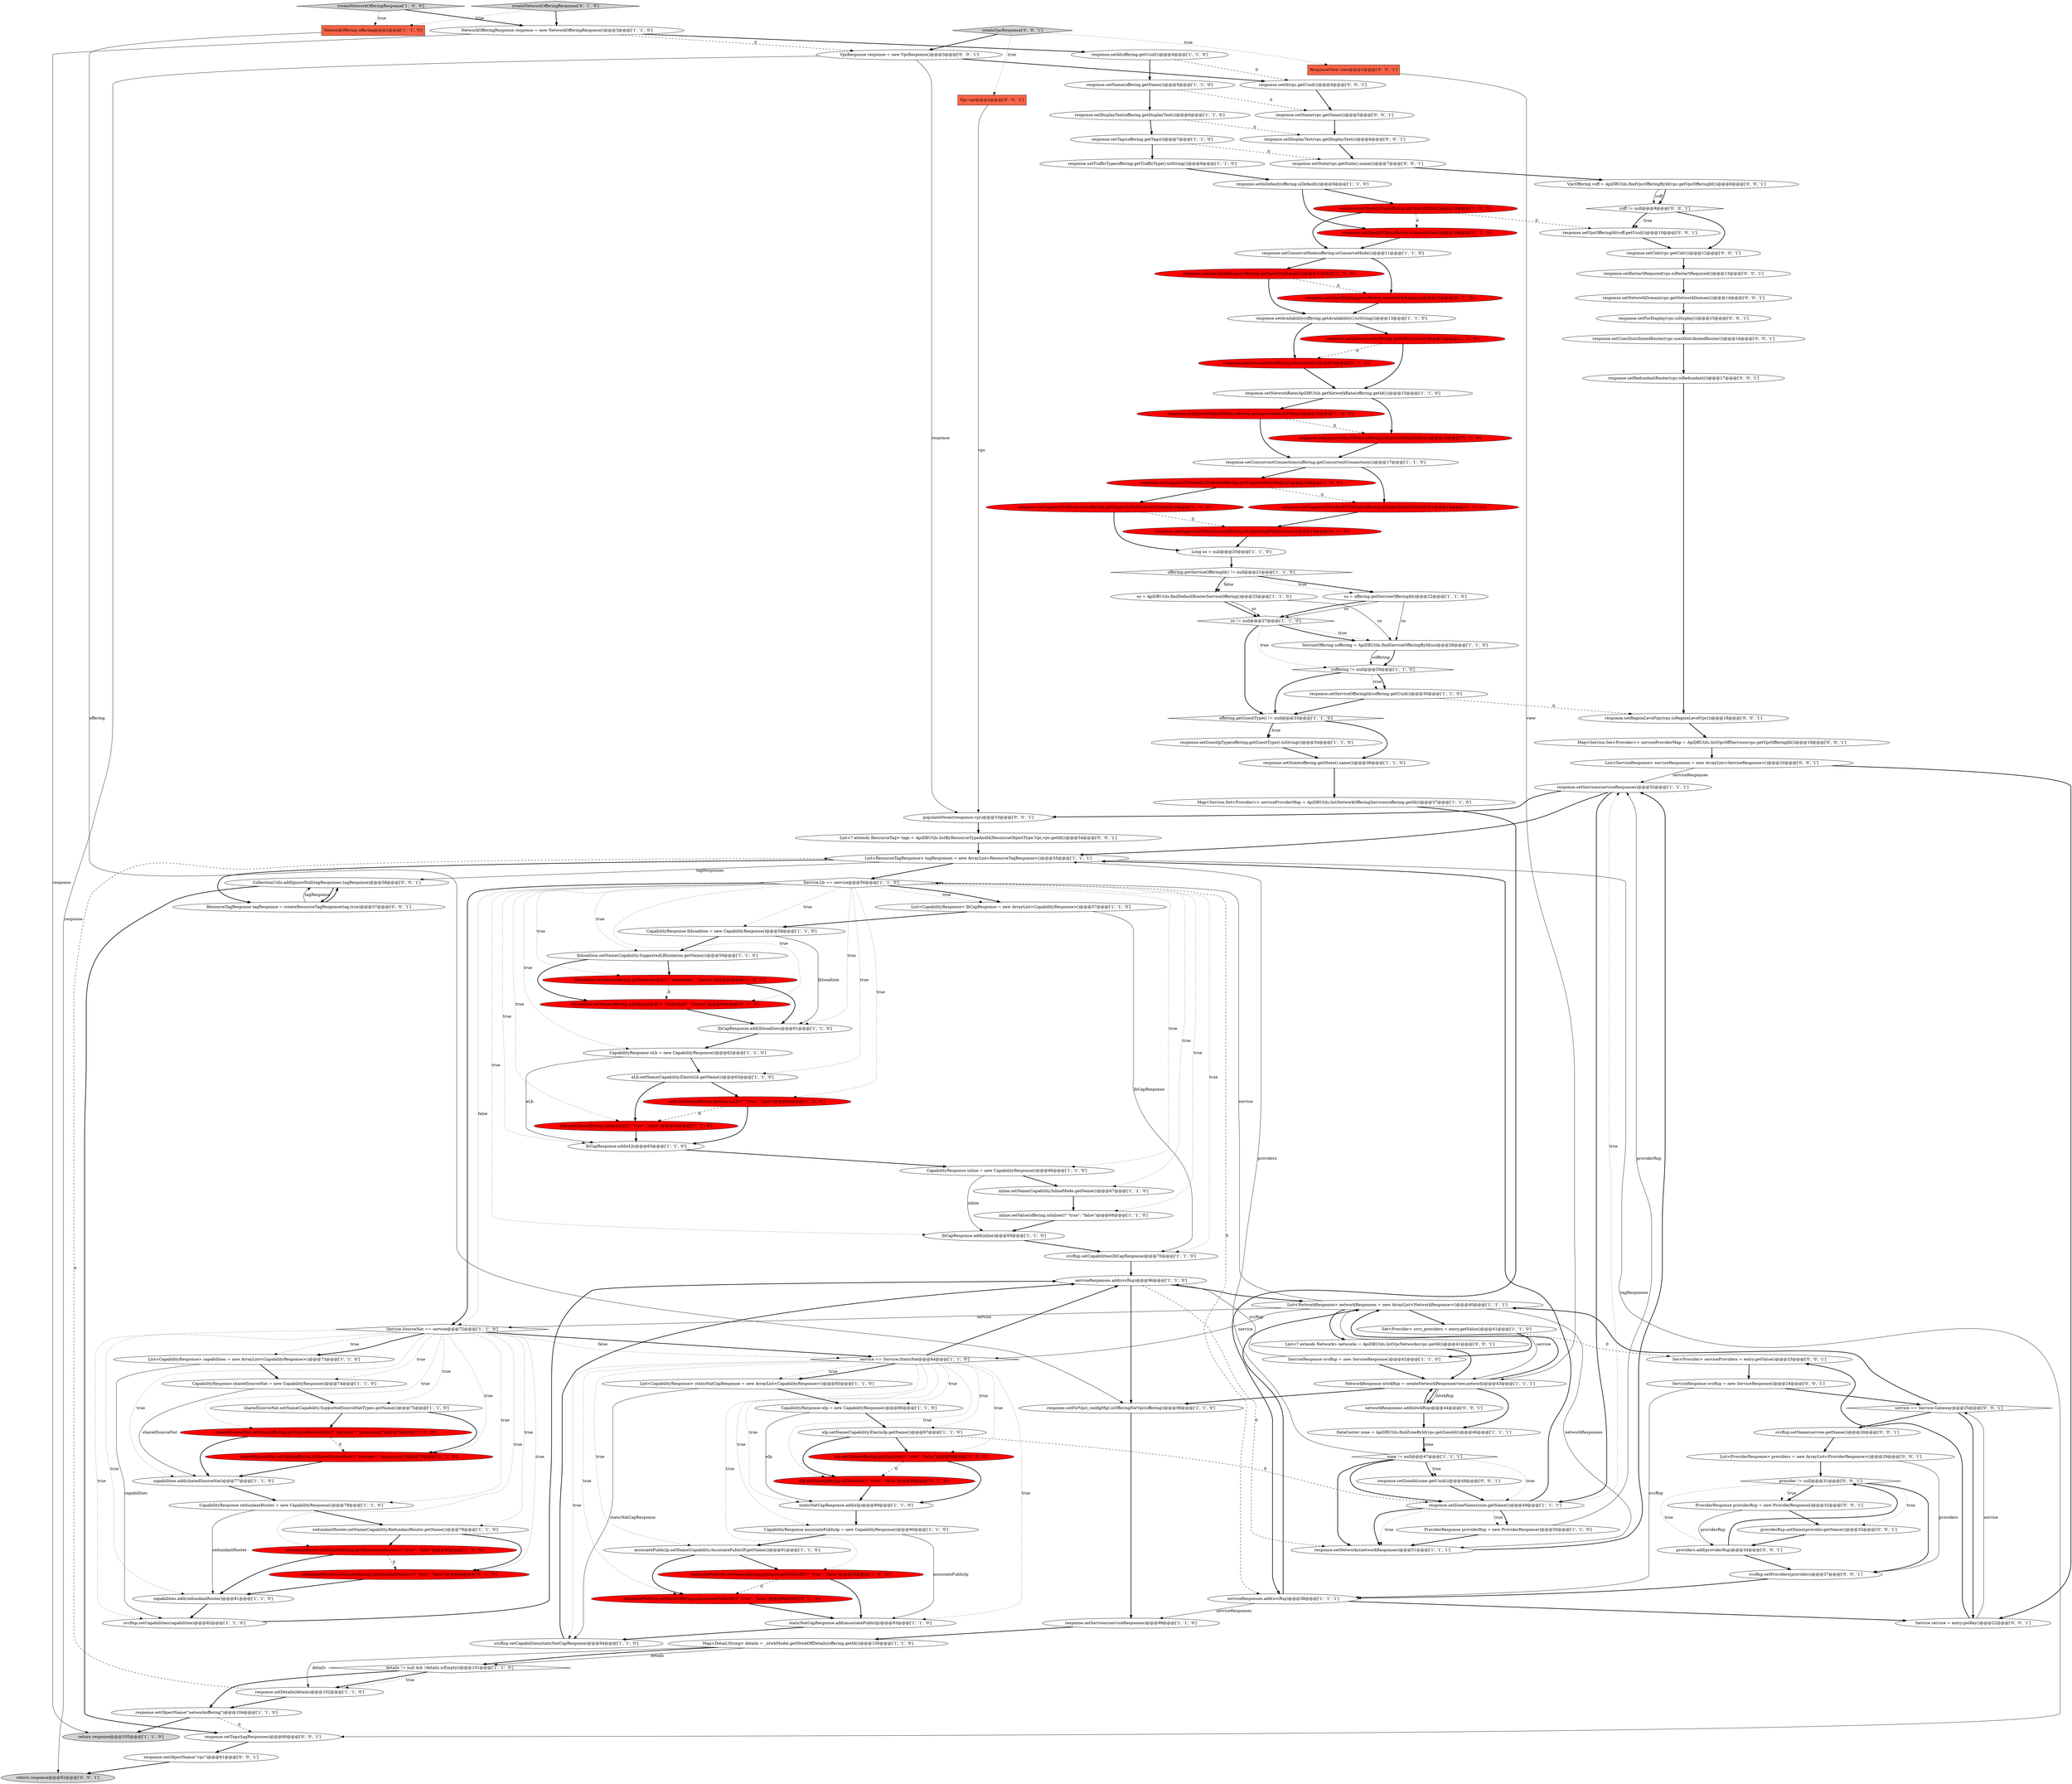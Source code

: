digraph {
111 [style = filled, label = "response.setRestartRequired(vpc.isRestartRequired())@@@13@@@['0', '0', '1']", fillcolor = white, shape = ellipse image = "AAA0AAABBB3BBB"];
20 [style = filled, label = "lbCapResponse.add(lbIsoaltion)@@@61@@@['1', '1', '0']", fillcolor = white, shape = ellipse image = "AAA0AAABBB1BBB"];
87 [style = filled, label = "response.setTags(offering.getTags())@@@7@@@['1', '1', '0']", fillcolor = white, shape = ellipse image = "AAA0AAABBB1BBB"];
32 [style = filled, label = "response.setConcurrentConnections(offering.getConcurrentConnections())@@@17@@@['1', '1', '0']", fillcolor = white, shape = ellipse image = "AAA0AAABBB1BBB"];
65 [style = filled, label = "capabilities.add(redundantRouter)@@@81@@@['1', '1', '0']", fillcolor = white, shape = ellipse image = "AAA0AAABBB1BBB"];
97 [style = filled, label = "response.setSpecifyVlan(offering.isSpecifyVlan())@@@10@@@['0', '1', '0']", fillcolor = red, shape = ellipse image = "AAA1AAABBB2BBB"];
5 [style = filled, label = "NetworkResponse ntwkRsp = createNetworkResponse(view,network)@@@43@@@['1', '1', '1']", fillcolor = white, shape = ellipse image = "AAA0AAABBB1BBB"];
112 [style = filled, label = "ServiceResponse svcRsp = new ServiceResponse()@@@24@@@['0', '0', '1']", fillcolor = white, shape = ellipse image = "AAA0AAABBB3BBB"];
73 [style = filled, label = "CapabilityResponse redundantRouter = new CapabilityResponse()@@@78@@@['1', '1', '0']", fillcolor = white, shape = ellipse image = "AAA0AAABBB1BBB"];
123 [style = filled, label = "List<ProviderResponse> providers = new ArrayList<ProviderResponse>()@@@29@@@['0', '0', '1']", fillcolor = white, shape = ellipse image = "AAA0AAABBB3BBB"];
48 [style = filled, label = "zone != null@@@47@@@['1', '1', '1']", fillcolor = white, shape = diamond image = "AAA0AAABBB1BBB"];
10 [style = filled, label = "response.setNetworks(networkResponses)@@@51@@@['1', '1', '1']", fillcolor = white, shape = ellipse image = "AAA0AAABBB1BBB"];
106 [style = filled, label = "response.setZoneId(zone.getUuid())@@@48@@@['0', '0', '1']", fillcolor = white, shape = ellipse image = "AAA0AAABBB3BBB"];
108 [style = filled, label = "ProviderResponse providerRsp = new ProviderResponse()@@@32@@@['0', '0', '1']", fillcolor = white, shape = ellipse image = "AAA0AAABBB3BBB"];
24 [style = filled, label = "CapabilityResponse eLb = new CapabilityResponse()@@@62@@@['1', '1', '0']", fillcolor = white, shape = ellipse image = "AAA0AAABBB1BBB"];
70 [style = filled, label = "createNetworkOfferingResponse['1', '0', '0']", fillcolor = lightgray, shape = diamond image = "AAA0AAABBB1BBB"];
47 [style = filled, label = "List<NetworkResponse> networkResponses = new ArrayList<NetworkResponse>()@@@40@@@['1', '1', '1']", fillcolor = white, shape = ellipse image = "AAA0AAABBB1BBB"];
96 [style = filled, label = "lbIsoaltion.setValue(offering.isDedicatedLB()? \"dedicated\": \"shared\")@@@60@@@['0', '1', '0']", fillcolor = red, shape = ellipse image = "AAA1AAABBB2BBB"];
102 [style = filled, label = "createVpcResponse['0', '0', '1']", fillcolor = lightgray, shape = diamond image = "AAA0AAABBB3BBB"];
74 [style = filled, label = "response.setName(offering.getName())@@@5@@@['1', '1', '0']", fillcolor = white, shape = ellipse image = "AAA0AAABBB1BBB"];
53 [style = filled, label = "sharedSourceNat.setValue(offering.getSharedSourceNat()? \"perzone\": \"peraccount\")@@@76@@@['1', '0', '0']", fillcolor = red, shape = ellipse image = "AAA1AAABBB1BBB"];
115 [style = filled, label = "response.setVpcOfferingId(voff.getUuid())@@@10@@@['0', '0', '1']", fillcolor = white, shape = ellipse image = "AAA0AAABBB3BBB"];
88 [style = filled, label = "createNetworkOfferingResponse['0', '1', '0']", fillcolor = lightgray, shape = diamond image = "AAA0AAABBB2BBB"];
21 [style = filled, label = "response.setNetworkRate(ApiDBUtils.getNetworkRate(offering.getId()))@@@15@@@['1', '1', '0']", fillcolor = white, shape = ellipse image = "AAA0AAABBB1BBB"];
59 [style = filled, label = "Set<Provider> srvc_providers = entry.getValue()@@@41@@@['1', '1', '0']", fillcolor = white, shape = ellipse image = "AAA0AAABBB1BBB"];
126 [style = filled, label = "populateOwner(response,vpc)@@@53@@@['0', '0', '1']", fillcolor = white, shape = ellipse image = "AAA0AAABBB3BBB"];
113 [style = filled, label = "service == Service.Gateway@@@25@@@['0', '0', '1']", fillcolor = white, shape = diamond image = "AAA0AAABBB3BBB"];
4 [style = filled, label = "ServiceOffering soffering = ApiDBUtils.findServiceOfferingById(so)@@@28@@@['1', '1', '0']", fillcolor = white, shape = ellipse image = "AAA0AAABBB1BBB"];
26 [style = filled, label = "response.setIsPersistent(offering.getIsPersistent())@@@14@@@['1', '0', '0']", fillcolor = red, shape = ellipse image = "AAA1AAABBB1BBB"];
30 [style = filled, label = "DataCenter zone = ApiDBUtils.findZoneById(vpc.getZoneId())@@@46@@@['1', '1', '1']", fillcolor = white, shape = ellipse image = "AAA0AAABBB1BBB"];
55 [style = filled, label = "response.setForVpc(_configMgr.isOfferingForVpc(offering))@@@98@@@['1', '1', '0']", fillcolor = white, shape = ellipse image = "AAA0AAABBB1BBB"];
9 [style = filled, label = "response.setServices(serviceResponses)@@@52@@@['1', '1', '1']", fillcolor = white, shape = ellipse image = "AAA0AAABBB1BBB"];
91 [style = filled, label = "response.setEgressDefaultPolicy(offering.isEgressDefaultPolicy())@@@16@@@['0', '1', '0']", fillcolor = red, shape = ellipse image = "AAA1AAABBB2BBB"];
62 [style = filled, label = "serviceResponses.add(svcRsp)@@@96@@@['1', '1', '0']", fillcolor = white, shape = ellipse image = "AAA0AAABBB1BBB"];
105 [style = filled, label = "CollectionUtils.addIgnoreNull(tagResponses,tagResponse)@@@58@@@['0', '0', '1']", fillcolor = white, shape = ellipse image = "AAA0AAABBB3BBB"];
22 [style = filled, label = "redundantRouter.setValue(offering.getRedundantRouter()? \"true\": \"false\")@@@80@@@['1', '0', '0']", fillcolor = red, shape = ellipse image = "AAA1AAABBB1BBB"];
18 [style = filled, label = "response.setDisplayText(offering.getDisplayText())@@@6@@@['1', '1', '0']", fillcolor = white, shape = ellipse image = "AAA0AAABBB1BBB"];
107 [style = filled, label = "response.setName(vpc.getName())@@@5@@@['0', '0', '1']", fillcolor = white, shape = ellipse image = "AAA0AAABBB3BBB"];
100 [style = filled, label = "eLb.setValue(offering.isElasticLb()? \"true\": \"false\")@@@64@@@['0', '1', '0']", fillcolor = red, shape = ellipse image = "AAA1AAABBB2BBB"];
141 [style = filled, label = "List<? extends ResourceTag> tags = ApiDBUtils.listByResourceTypeAndId(ResourceObjectType.Vpc,vpc.getId())@@@54@@@['0', '0', '1']", fillcolor = white, shape = ellipse image = "AAA0AAABBB3BBB"];
103 [style = filled, label = "List<ServiceResponse> serviceResponses = new ArrayList<ServiceResponse>()@@@20@@@['0', '0', '1']", fillcolor = white, shape = ellipse image = "AAA0AAABBB3BBB"];
38 [style = filled, label = "List<CapabilityResponse> lbCapResponse = new ArrayList<CapabilityResponse>()@@@57@@@['1', '1', '0']", fillcolor = white, shape = ellipse image = "AAA0AAABBB1BBB"];
35 [style = filled, label = "List<CapabilityResponse> staticNatCapResponse = new ArrayList<CapabilityResponse>()@@@85@@@['1', '1', '0']", fillcolor = white, shape = ellipse image = "AAA0AAABBB1BBB"];
52 [style = filled, label = "svcRsp.setCapabilities(lbCapResponse)@@@70@@@['1', '1', '0']", fillcolor = white, shape = ellipse image = "AAA0AAABBB1BBB"];
140 [style = filled, label = "providerRsp.setName(provider.getName())@@@33@@@['0', '0', '1']", fillcolor = white, shape = ellipse image = "AAA0AAABBB3BBB"];
42 [style = filled, label = "NetworkOfferingResponse response = new NetworkOfferingResponse()@@@3@@@['1', '1', '0']", fillcolor = white, shape = ellipse image = "AAA0AAABBB1BBB"];
68 [style = filled, label = "CapabilityResponse associatePublicIp = new CapabilityResponse()@@@90@@@['1', '1', '0']", fillcolor = white, shape = ellipse image = "AAA0AAABBB1BBB"];
93 [style = filled, label = "sharedSourceNat.setValue(offering.isSharedSourceNat()? \"perzone\": \"peraccount\")@@@76@@@['0', '1', '0']", fillcolor = red, shape = ellipse image = "AAA1AAABBB2BBB"];
7 [style = filled, label = "staticNatCapResponse.add(eIp)@@@89@@@['1', '1', '0']", fillcolor = white, shape = ellipse image = "AAA0AAABBB1BBB"];
90 [style = filled, label = "response.setIsPersistent(offering.isPersistent())@@@14@@@['0', '1', '0']", fillcolor = red, shape = ellipse image = "AAA1AAABBB2BBB"];
99 [style = filled, label = "response.setSpecifyIpRanges(offering.isSpecifyIpRanges())@@@12@@@['0', '1', '0']", fillcolor = red, shape = ellipse image = "AAA1AAABBB2BBB"];
92 [style = filled, label = "response.setSupportsPublicAccess(offering.isSupportingPublicAccess())@@@19@@@['0', '1', '0']", fillcolor = red, shape = ellipse image = "AAA1AAABBB2BBB"];
76 [style = filled, label = "soffering != null@@@29@@@['1', '1', '0']", fillcolor = white, shape = diamond image = "AAA0AAABBB1BBB"];
78 [style = filled, label = "lbIsoaltion.setValue(offering.getDedicatedLB()? \"dedicated\": \"shared\")@@@60@@@['1', '0', '0']", fillcolor = red, shape = ellipse image = "AAA1AAABBB1BBB"];
94 [style = filled, label = "redundantRouter.setValue(offering.isRedundantRouter()? \"true\": \"false\")@@@80@@@['0', '1', '0']", fillcolor = red, shape = ellipse image = "AAA1AAABBB2BBB"];
89 [style = filled, label = "eIp.setValue(offering.isElasticIp()? \"true\": \"false\")@@@88@@@['0', '1', '0']", fillcolor = red, shape = ellipse image = "AAA1AAABBB2BBB"];
121 [style = filled, label = "response.setObjectName(\"vpc\")@@@61@@@['0', '0', '1']", fillcolor = white, shape = ellipse image = "AAA0AAABBB3BBB"];
82 [style = filled, label = "ProviderResponse providerRsp = new ProviderResponse()@@@50@@@['1', '1', '0']", fillcolor = white, shape = ellipse image = "AAA0AAABBB1BBB"];
98 [style = filled, label = "response.setSupportsStrechedL2Subnet(offering.isSupportingStrechedL2())@@@18@@@['0', '1', '0']", fillcolor = red, shape = ellipse image = "AAA1AAABBB2BBB"];
54 [style = filled, label = "CapabilityResponse lbIsoaltion = new CapabilityResponse()@@@58@@@['1', '1', '0']", fillcolor = white, shape = ellipse image = "AAA0AAABBB1BBB"];
37 [style = filled, label = "Service.Lb == service@@@56@@@['1', '1', '0']", fillcolor = white, shape = diamond image = "AAA0AAABBB1BBB"];
138 [style = filled, label = "Set<Provider> serviceProviders = entry.getValue()@@@23@@@['0', '0', '1']", fillcolor = white, shape = ellipse image = "AAA0AAABBB3BBB"];
12 [style = filled, label = "response.setServices(serviceResponses)@@@99@@@['1', '1', '0']", fillcolor = white, shape = ellipse image = "AAA0AAABBB1BBB"];
130 [style = filled, label = "VpcOffering voff = ApiDBUtils.findVpcOfferingById(vpc.getVpcOfferingId())@@@8@@@['0', '0', '1']", fillcolor = white, shape = ellipse image = "AAA0AAABBB3BBB"];
34 [style = filled, label = "sharedSourceNat.setName(Capability.SupportedSourceNatTypes.getName())@@@75@@@['1', '1', '0']", fillcolor = white, shape = ellipse image = "AAA0AAABBB1BBB"];
46 [style = filled, label = "response.setDetails(details)@@@102@@@['1', '1', '0']", fillcolor = white, shape = ellipse image = "AAA0AAABBB1BBB"];
77 [style = filled, label = "so = ApiDBUtils.findDefaultRouterServiceOffering()@@@25@@@['1', '1', '0']", fillcolor = white, shape = ellipse image = "AAA0AAABBB1BBB"];
15 [style = filled, label = "Long so = null@@@20@@@['1', '1', '0']", fillcolor = white, shape = ellipse image = "AAA0AAABBB1BBB"];
85 [style = filled, label = "response.setSupportsPublicAccess(offering.getSupportsPublicAccess())@@@19@@@['1', '0', '0']", fillcolor = red, shape = ellipse image = "AAA1AAABBB1BBB"];
67 [style = filled, label = "eIp.setName(Capability.ElasticIp.getName())@@@87@@@['1', '1', '0']", fillcolor = white, shape = ellipse image = "AAA0AAABBB1BBB"];
45 [style = filled, label = "List<CapabilityResponse> capabilities = new ArrayList<CapabilityResponse>()@@@73@@@['1', '1', '0']", fillcolor = white, shape = ellipse image = "AAA0AAABBB1BBB"];
80 [style = filled, label = "redundantRouter.setName(Capability.RedundantRouter.getName())@@@79@@@['1', '1', '0']", fillcolor = white, shape = ellipse image = "AAA0AAABBB1BBB"];
72 [style = filled, label = "eIp.setValue(offering.getElasticIp()? \"true\": \"false\")@@@88@@@['1', '0', '0']", fillcolor = red, shape = ellipse image = "AAA1AAABBB1BBB"];
118 [style = filled, label = "svcRsp.setProviders(providers)@@@37@@@['0', '0', '1']", fillcolor = white, shape = ellipse image = "AAA0AAABBB3BBB"];
19 [style = filled, label = "Map<Service,Set<Provider>> serviceProviderMap = ApiDBUtils.listNetworkOfferingServices(offering.getId())@@@37@@@['1', '1', '0']", fillcolor = white, shape = ellipse image = "AAA0AAABBB1BBB"];
75 [style = filled, label = "offering.getServiceOfferingId() != null@@@21@@@['1', '1', '0']", fillcolor = white, shape = diamond image = "AAA0AAABBB1BBB"];
58 [style = filled, label = "associatePublicIp.setValue(offering.getAssociatePublicIP()? \"true\": \"false\")@@@92@@@['1', '0', '0']", fillcolor = red, shape = ellipse image = "AAA1AAABBB1BBB"];
39 [style = filled, label = "response.setSpecifyVlan(offering.getSpecifyVlan())@@@10@@@['1', '0', '0']", fillcolor = red, shape = ellipse image = "AAA1AAABBB1BBB"];
29 [style = filled, label = "details != null && !details.isEmpty()@@@101@@@['1', '1', '0']", fillcolor = white, shape = diamond image = "AAA0AAABBB1BBB"];
131 [style = filled, label = "ResourceTagResponse tagResponse = createResourceTagResponse(tag,true)@@@57@@@['0', '0', '1']", fillcolor = white, shape = ellipse image = "AAA0AAABBB3BBB"];
128 [style = filled, label = "provider != null@@@31@@@['0', '0', '1']", fillcolor = white, shape = diamond image = "AAA0AAABBB3BBB"];
122 [style = filled, label = "response.setTags(tagResponses)@@@60@@@['0', '0', '1']", fillcolor = white, shape = ellipse image = "AAA0AAABBB3BBB"];
116 [style = filled, label = "Map<Service,Set<Provider>> serviceProviderMap = ApiDBUtils.listVpcOffServices(vpc.getVpcOfferingId())@@@19@@@['0', '0', '1']", fillcolor = white, shape = ellipse image = "AAA0AAABBB3BBB"];
6 [style = filled, label = "lbIsoaltion.setName(Capability.SupportedLBIsolation.getName())@@@59@@@['1', '1', '0']", fillcolor = white, shape = ellipse image = "AAA0AAABBB1BBB"];
43 [style = filled, label = "capabilities.add(sharedSourceNat)@@@77@@@['1', '1', '0']", fillcolor = white, shape = ellipse image = "AAA0AAABBB1BBB"];
51 [style = filled, label = "serviceResponses.add(svcRsp)@@@38@@@['1', '1', '1']", fillcolor = white, shape = ellipse image = "AAA0AAABBB1BBB"];
81 [style = filled, label = "so != null@@@27@@@['1', '1', '0']", fillcolor = white, shape = diamond image = "AAA0AAABBB1BBB"];
84 [style = filled, label = "Service.SourceNat == service@@@72@@@['1', '1', '0']", fillcolor = white, shape = diamond image = "AAA0AAABBB1BBB"];
125 [style = filled, label = "response.setRegionLevelVpc(vpc.isRegionLevelVpc())@@@18@@@['0', '0', '1']", fillcolor = white, shape = ellipse image = "AAA0AAABBB3BBB"];
139 [style = filled, label = "providers.add(providerRsp)@@@34@@@['0', '0', '1']", fillcolor = white, shape = ellipse image = "AAA0AAABBB3BBB"];
129 [style = filled, label = "response.setForDisplay(vpc.isDisplay())@@@15@@@['0', '0', '1']", fillcolor = white, shape = ellipse image = "AAA0AAABBB3BBB"];
11 [style = filled, label = "response.setState(offering.getState().name())@@@36@@@['1', '1', '0']", fillcolor = white, shape = ellipse image = "AAA0AAABBB1BBB"];
132 [style = filled, label = "Service service = entry.getKey()@@@22@@@['0', '0', '1']", fillcolor = white, shape = ellipse image = "AAA0AAABBB3BBB"];
137 [style = filled, label = "List<? extends Network> networks = ApiDBUtils.listVpcNetworks(vpc.getId())@@@41@@@['0', '0', '1']", fillcolor = white, shape = ellipse image = "AAA0AAABBB3BBB"];
16 [style = filled, label = "response.setGuestIpType(offering.getGuestType().toString())@@@34@@@['1', '1', '0']", fillcolor = white, shape = ellipse image = "AAA0AAABBB1BBB"];
40 [style = filled, label = "CapabilityResponse sharedSourceNat = new CapabilityResponse()@@@74@@@['1', '1', '0']", fillcolor = white, shape = ellipse image = "AAA0AAABBB1BBB"];
61 [style = filled, label = "inline.setValue(offering.isInline()? \"true\": \"false\")@@@68@@@['1', '1', '0']", fillcolor = white, shape = ellipse image = "AAA0AAABBB1BBB"];
33 [style = filled, label = "service == Service.StaticNat@@@84@@@['1', '1', '0']", fillcolor = white, shape = diamond image = "AAA0AAABBB1BBB"];
60 [style = filled, label = "associatePublicIp.setName(Capability.AssociatePublicIP.getName())@@@91@@@['1', '1', '0']", fillcolor = white, shape = ellipse image = "AAA0AAABBB1BBB"];
136 [style = filled, label = "response.setState(vpc.getState().name())@@@7@@@['0', '0', '1']", fillcolor = white, shape = ellipse image = "AAA0AAABBB3BBB"];
83 [style = filled, label = "response.setServiceOfferingId(soffering.getUuid())@@@30@@@['1', '1', '0']", fillcolor = white, shape = ellipse image = "AAA0AAABBB1BBB"];
3 [style = filled, label = "response.setAvailability(offering.getAvailability().toString())@@@13@@@['1', '1', '0']", fillcolor = white, shape = ellipse image = "AAA0AAABBB1BBB"];
27 [style = filled, label = "response.setObjectName(\"networkoffering\")@@@104@@@['1', '1', '0']", fillcolor = white, shape = ellipse image = "AAA0AAABBB1BBB"];
64 [style = filled, label = "response.setConserveMode(offering.isConserveMode())@@@11@@@['1', '1', '0']", fillcolor = white, shape = ellipse image = "AAA0AAABBB1BBB"];
44 [style = filled, label = "eLb.setName(Capability.ElasticLb.getName())@@@63@@@['1', '1', '0']", fillcolor = white, shape = ellipse image = "AAA0AAABBB1BBB"];
50 [style = filled, label = "response.setTrafficType(offering.getTrafficType().toString())@@@8@@@['1', '1', '0']", fillcolor = white, shape = ellipse image = "AAA0AAABBB1BBB"];
13 [style = filled, label = "so = offering.getServiceOfferingId()@@@22@@@['1', '1', '0']", fillcolor = white, shape = ellipse image = "AAA0AAABBB1BBB"];
56 [style = filled, label = "response.setZoneName(zone.getName())@@@49@@@['1', '1', '1']", fillcolor = white, shape = ellipse image = "AAA0AAABBB1BBB"];
101 [style = filled, label = "svcRsp.setName(service.getName())@@@28@@@['0', '0', '1']", fillcolor = white, shape = ellipse image = "AAA0AAABBB3BBB"];
1 [style = filled, label = "List<ResourceTagResponse> tagResponses = new ArrayList<ResourceTagResponse>()@@@55@@@['1', '1', '1']", fillcolor = white, shape = ellipse image = "AAA0AAABBB1BBB"];
23 [style = filled, label = "CapabilityResponse eIp = new CapabilityResponse()@@@86@@@['1', '1', '0']", fillcolor = white, shape = ellipse image = "AAA0AAABBB1BBB"];
66 [style = filled, label = "response.setSupportsStrechedL2Subnet(offering.getSupportsStrechedL2())@@@18@@@['1', '0', '0']", fillcolor = red, shape = ellipse image = "AAA1AAABBB1BBB"];
14 [style = filled, label = "response.setSpecifyIpRanges(offering.getSpecifyIpRanges())@@@12@@@['1', '0', '0']", fillcolor = red, shape = ellipse image = "AAA1AAABBB1BBB"];
17 [style = filled, label = "svcRsp.setCapabilities(capabilities)@@@82@@@['1', '1', '0']", fillcolor = white, shape = ellipse image = "AAA0AAABBB1BBB"];
0 [style = filled, label = "NetworkOffering offering@@@2@@@['1', '1', '0']", fillcolor = tomato, shape = box image = "AAA0AAABBB1BBB"];
124 [style = filled, label = "VpcResponse response = new VpcResponse()@@@3@@@['0', '0', '1']", fillcolor = white, shape = ellipse image = "AAA0AAABBB3BBB"];
25 [style = filled, label = "lbCapResponse.add(inline)@@@69@@@['1', '1', '0']", fillcolor = white, shape = ellipse image = "AAA0AAABBB1BBB"];
110 [style = filled, label = "voff != null@@@9@@@['0', '0', '1']", fillcolor = white, shape = diamond image = "AAA0AAABBB3BBB"];
8 [style = filled, label = "Map<Detail,String> details = _ntwkModel.getNtwkOffDetails(offering.getId())@@@100@@@['1', '1', '0']", fillcolor = white, shape = ellipse image = "AAA0AAABBB1BBB"];
86 [style = filled, label = "offering.getGuestType() != null@@@33@@@['1', '1', '0']", fillcolor = white, shape = diamond image = "AAA0AAABBB1BBB"];
119 [style = filled, label = "ResponseView view@@@2@@@['0', '0', '1']", fillcolor = tomato, shape = box image = "AAA0AAABBB3BBB"];
95 [style = filled, label = "associatePublicIp.setValue(offering.isAssociatePublicIP()? \"true\": \"false\")@@@92@@@['0', '1', '0']", fillcolor = red, shape = ellipse image = "AAA1AAABBB2BBB"];
104 [style = filled, label = "Vpc vpc@@@2@@@['0', '0', '1']", fillcolor = tomato, shape = box image = "AAA0AAABBB3BBB"];
114 [style = filled, label = "networkResponses.add(ntwkRsp)@@@44@@@['0', '0', '1']", fillcolor = white, shape = ellipse image = "AAA0AAABBB3BBB"];
117 [style = filled, label = "response.setUsesDistributedRouter(vpc.usesDistributedRouter())@@@16@@@['0', '0', '1']", fillcolor = white, shape = ellipse image = "AAA0AAABBB3BBB"];
133 [style = filled, label = "response.setCidr(vpc.getCidr())@@@12@@@['0', '0', '1']", fillcolor = white, shape = ellipse image = "AAA0AAABBB3BBB"];
71 [style = filled, label = "svcRsp.setCapabilities(staticNatCapResponse)@@@94@@@['1', '1', '0']", fillcolor = white, shape = ellipse image = "AAA0AAABBB1BBB"];
49 [style = filled, label = "CapabilityResponse inline = new CapabilityResponse()@@@66@@@['1', '1', '0']", fillcolor = white, shape = ellipse image = "AAA0AAABBB1BBB"];
109 [style = filled, label = "return response@@@62@@@['0', '0', '1']", fillcolor = lightgray, shape = ellipse image = "AAA0AAABBB3BBB"];
127 [style = filled, label = "response.setId(vpc.getUuid())@@@4@@@['0', '0', '1']", fillcolor = white, shape = ellipse image = "AAA0AAABBB3BBB"];
36 [style = filled, label = "response.setEgressDefaultPolicy(offering.getEgressDefaultPolicy())@@@16@@@['1', '0', '0']", fillcolor = red, shape = ellipse image = "AAA1AAABBB1BBB"];
134 [style = filled, label = "response.setRedundantRouter(vpc.isRedundant())@@@17@@@['0', '0', '1']", fillcolor = white, shape = ellipse image = "AAA0AAABBB3BBB"];
69 [style = filled, label = "lbCapResponse.add(eLb)@@@65@@@['1', '1', '0']", fillcolor = white, shape = ellipse image = "AAA0AAABBB1BBB"];
120 [style = filled, label = "response.setDisplayText(vpc.getDisplayText())@@@6@@@['0', '0', '1']", fillcolor = white, shape = ellipse image = "AAA0AAABBB3BBB"];
79 [style = filled, label = "response.setId(offering.getUuid())@@@4@@@['1', '1', '0']", fillcolor = white, shape = ellipse image = "AAA0AAABBB1BBB"];
28 [style = filled, label = "response.setIsDefault(offering.isDefault())@@@9@@@['1', '1', '0']", fillcolor = white, shape = ellipse image = "AAA0AAABBB1BBB"];
2 [style = filled, label = "staticNatCapResponse.add(associatePublicIp)@@@93@@@['1', '1', '0']", fillcolor = white, shape = ellipse image = "AAA0AAABBB1BBB"];
41 [style = filled, label = "ServiceResponse svcRsp = new ServiceResponse()@@@42@@@['1', '1', '0']", fillcolor = white, shape = ellipse image = "AAA0AAABBB1BBB"];
63 [style = filled, label = "return response@@@105@@@['1', '1', '0']", fillcolor = lightgray, shape = ellipse image = "AAA0AAABBB1BBB"];
135 [style = filled, label = "response.setNetworkDomain(vpc.getNetworkDomain())@@@14@@@['0', '0', '1']", fillcolor = white, shape = ellipse image = "AAA0AAABBB3BBB"];
57 [style = filled, label = "inline.setName(Capability.InlineMode.getName())@@@67@@@['1', '1', '0']", fillcolor = white, shape = ellipse image = "AAA0AAABBB1BBB"];
31 [style = filled, label = "eLb.setValue(offering.getElasticLb()? \"true\": \"false\")@@@64@@@['1', '0', '0']", fillcolor = red, shape = ellipse image = "AAA1AAABBB1BBB"];
14->3 [style = bold, label=""];
128->108 [style = bold, label=""];
5->55 [style = bold, label=""];
136->130 [style = bold, label=""];
41->62 [style = solid, label="svcRsp"];
35->71 [style = solid, label="staticNatCapResponse"];
124->109 [style = solid, label="response"];
33->67 [style = dotted, label="true"];
65->17 [style = bold, label=""];
25->52 [style = bold, label=""];
37->57 [style = dotted, label="true"];
81->76 [style = dotted, label="true"];
18->120 [style = dashed, label="0"];
56->1 [style = bold, label=""];
84->43 [style = dotted, label="true"];
37->51 [style = dashed, label="0"];
84->33 [style = bold, label=""];
71->62 [style = bold, label=""];
33->72 [style = dotted, label="true"];
51->12 [style = solid, label="serviceResponses"];
0->55 [style = solid, label="offering"];
62->55 [style = bold, label=""];
23->67 [style = bold, label=""];
62->10 [style = dashed, label="0"];
13->4 [style = solid, label="so"];
96->20 [style = bold, label=""];
22->65 [style = bold, label=""];
122->121 [style = bold, label=""];
78->96 [style = dashed, label="0"];
37->100 [style = dotted, label="true"];
59->138 [style = dashed, label="0"];
108->140 [style = bold, label=""];
139->128 [style = bold, label=""];
47->37 [style = solid, label="service"];
37->31 [style = dotted, label="true"];
61->25 [style = bold, label=""];
86->11 [style = bold, label=""];
70->0 [style = dotted, label="true"];
28->97 [style = bold, label=""];
35->23 [style = bold, label=""];
103->132 [style = bold, label=""];
37->38 [style = dotted, label="true"];
73->80 [style = bold, label=""];
9->56 [style = bold, label=""];
33->35 [style = dotted, label="true"];
21->36 [style = bold, label=""];
100->69 [style = bold, label=""];
40->43 [style = solid, label="sharedSourceNat"];
47->10 [style = solid, label="networkResponses"];
78->20 [style = bold, label=""];
84->94 [style = dotted, label="true"];
110->115 [style = dotted, label="true"];
37->38 [style = bold, label=""];
39->64 [style = bold, label=""];
29->46 [style = bold, label=""];
51->47 [style = bold, label=""];
30->48 [style = solid, label="zone"];
33->2 [style = dotted, label="true"];
31->100 [style = dashed, label="0"];
48->10 [style = bold, label=""];
24->69 [style = solid, label="eLb"];
92->15 [style = bold, label=""];
112->51 [style = solid, label="svcRsp"];
54->6 [style = bold, label=""];
67->56 [style = dashed, label="0"];
75->77 [style = bold, label=""];
47->137 [style = bold, label=""];
141->1 [style = bold, label=""];
5->30 [style = bold, label=""];
45->17 [style = solid, label="capabilities"];
106->56 [style = bold, label=""];
42->124 [style = dashed, label="0"];
33->60 [style = dotted, label="true"];
66->85 [style = bold, label=""];
54->20 [style = solid, label="lbIsoaltion"];
6->78 [style = bold, label=""];
55->12 [style = bold, label=""];
37->54 [style = dotted, label="true"];
83->86 [style = bold, label=""];
105->122 [style = bold, label=""];
84->45 [style = dotted, label="true"];
34->53 [style = bold, label=""];
110->133 [style = bold, label=""];
31->69 [style = bold, label=""];
133->111 [style = bold, label=""];
118->51 [style = bold, label=""];
8->46 [style = solid, label="details"];
110->115 [style = bold, label=""];
88->0 [style = dotted, label="true"];
57->61 [style = bold, label=""];
99->3 [style = bold, label=""];
91->32 [style = bold, label=""];
24->44 [style = bold, label=""];
9->126 [style = bold, label=""];
114->30 [style = bold, label=""];
81->4 [style = dotted, label="true"];
42->79 [style = bold, label=""];
58->2 [style = bold, label=""];
38->52 [style = solid, label="lbCapResponse"];
40->34 [style = bold, label=""];
37->49 [style = dotted, label="true"];
67->89 [style = bold, label=""];
130->110 [style = solid, label="voff"];
37->78 [style = dotted, label="true"];
39->115 [style = dashed, label="0"];
104->126 [style = solid, label="vpc"];
43->73 [style = bold, label=""];
50->28 [style = bold, label=""];
102->104 [style = dotted, label="true"];
4->76 [style = bold, label=""];
56->10 [style = bold, label=""];
33->95 [style = dotted, label="true"];
107->120 [style = bold, label=""];
49->25 [style = solid, label="inline"];
29->27 [style = bold, label=""];
21->91 [style = bold, label=""];
116->103 [style = bold, label=""];
101->123 [style = bold, label=""];
47->33 [style = solid, label="service"];
77->81 [style = bold, label=""];
7->68 [style = bold, label=""];
44->100 [style = bold, label=""];
76->86 [style = bold, label=""];
125->116 [style = bold, label=""];
90->21 [style = bold, label=""];
17->62 [style = bold, label=""];
111->135 [style = bold, label=""];
87->136 [style = dashed, label="0"];
37->20 [style = dotted, label="true"];
56->82 [style = bold, label=""];
74->107 [style = dashed, label="0"];
52->62 [style = bold, label=""];
135->129 [style = bold, label=""];
37->52 [style = dotted, label="true"];
84->80 [style = dotted, label="true"];
64->14 [style = bold, label=""];
15->75 [style = bold, label=""];
47->5 [style = solid, label="service"];
9->1 [style = bold, label=""];
115->133 [style = bold, label=""];
53->43 [style = bold, label=""];
134->125 [style = bold, label=""];
114->5 [style = bold, label=""];
138->112 [style = bold, label=""];
81->4 [style = bold, label=""];
23->7 [style = solid, label="eIp"];
33->89 [style = dotted, label="true"];
79->127 [style = dashed, label="0"];
2->71 [style = bold, label=""];
51->132 [style = bold, label=""];
37->84 [style = bold, label=""];
46->1 [style = dashed, label="0"];
1->122 [style = solid, label="tagResponses"];
32->66 [style = bold, label=""];
39->97 [style = dashed, label="0"];
72->89 [style = dashed, label="0"];
97->64 [style = bold, label=""];
34->93 [style = bold, label=""];
113->47 [style = bold, label=""];
38->54 [style = bold, label=""];
28->39 [style = bold, label=""];
80->22 [style = bold, label=""];
88->42 [style = bold, label=""];
131->105 [style = solid, label="tagResponse"];
3->26 [style = bold, label=""];
86->16 [style = bold, label=""];
48->56 [style = dotted, label="true"];
14->99 [style = dashed, label="0"];
102->124 [style = bold, label=""];
4->76 [style = solid, label="soffering"];
33->71 [style = dotted, label="true"];
128->108 [style = dotted, label="true"];
124->127 [style = bold, label=""];
48->1 [style = solid, label="providers"];
67->72 [style = bold, label=""];
37->25 [style = dotted, label="true"];
47->59 [style = bold, label=""];
83->125 [style = dashed, label="0"];
37->61 [style = dotted, label="true"];
70->42 [style = bold, label=""];
26->21 [style = bold, label=""];
121->109 [style = bold, label=""];
37->69 [style = dotted, label="true"];
60->58 [style = bold, label=""];
95->2 [style = bold, label=""];
103->9 [style = solid, label="serviceResponses"];
77->81 [style = solid, label="so"];
56->10 [style = dotted, label="true"];
37->6 [style = dotted, label="true"];
131->105 [style = bold, label=""];
87->50 [style = bold, label=""];
84->45 [style = bold, label=""];
76->83 [style = dotted, label="true"];
124->126 [style = solid, label="response"];
84->65 [style = dotted, label="true"];
12->8 [style = bold, label=""];
81->86 [style = bold, label=""];
84->73 [style = dotted, label="true"];
66->98 [style = dashed, label="0"];
137->5 [style = bold, label=""];
5->114 [style = bold, label=""];
42->63 [style = solid, label="response"];
10->9 [style = bold, label=""];
53->93 [style = dashed, label="0"];
62->47 [style = bold, label=""];
85->92 [style = dashed, label="0"];
37->84 [style = dotted, label="false"];
19->51 [style = bold, label=""];
117->134 [style = bold, label=""];
22->94 [style = dashed, label="0"];
37->44 [style = dotted, label="true"];
58->95 [style = dashed, label="0"];
44->31 [style = bold, label=""];
69->49 [style = bold, label=""];
32->98 [style = bold, label=""];
18->87 [style = bold, label=""];
1->37 [style = bold, label=""];
45->40 [style = bold, label=""];
129->117 [style = bold, label=""];
113->132 [style = bold, label=""];
33->7 [style = dotted, label="true"];
37->96 [style = dotted, label="true"];
68->60 [style = bold, label=""];
120->136 [style = bold, label=""];
75->13 [style = bold, label=""];
26->90 [style = dashed, label="0"];
33->35 [style = bold, label=""];
13->81 [style = bold, label=""];
33->62 [style = bold, label=""];
16->11 [style = bold, label=""];
48->56 [style = bold, label=""];
8->29 [style = solid, label="details"];
98->92 [style = bold, label=""];
112->113 [style = bold, label=""];
126->141 [style = bold, label=""];
86->16 [style = dotted, label="true"];
89->7 [style = bold, label=""];
132->138 [style = bold, label=""];
37->24 [style = dotted, label="true"];
132->113 [style = solid, label="service"];
36->32 [style = bold, label=""];
140->139 [style = bold, label=""];
1->131 [style = bold, label=""];
33->58 [style = dotted, label="true"];
108->139 [style = solid, label="providerRsp"];
27->63 [style = bold, label=""];
84->22 [style = dotted, label="true"];
64->99 [style = bold, label=""];
77->4 [style = solid, label="so"];
48->106 [style = dotted, label="true"];
11->19 [style = bold, label=""];
47->84 [style = solid, label="service"];
72->7 [style = bold, label=""];
6->96 [style = bold, label=""];
48->106 [style = bold, label=""];
82->10 [style = bold, label=""];
123->128 [style = bold, label=""];
84->40 [style = dotted, label="true"];
60->95 [style = bold, label=""];
84->53 [style = dotted, label="true"];
5->47 [style = bold, label=""];
84->33 [style = dotted, label="false"];
29->46 [style = dotted, label="true"];
74->18 [style = bold, label=""];
139->118 [style = bold, label=""];
76->83 [style = bold, label=""];
33->23 [style = dotted, label="true"];
75->77 [style = dotted, label="false"];
82->9 [style = solid, label="providerRsp"];
68->2 [style = solid, label="associatePublicIp"];
128->140 [style = dotted, label="true"];
128->139 [style = dotted, label="true"];
27->122 [style = dashed, label="0"];
73->65 [style = solid, label="redundantRouter"];
80->94 [style = bold, label=""];
33->68 [style = dotted, label="true"];
3->90 [style = bold, label=""];
94->65 [style = bold, label=""];
130->110 [style = bold, label=""];
46->27 [style = bold, label=""];
113->101 [style = bold, label=""];
105->131 [style = bold, label=""];
79->74 [style = bold, label=""];
36->91 [style = dashed, label="0"];
56->82 [style = dotted, label="true"];
75->13 [style = dotted, label="true"];
127->107 [style = bold, label=""];
5->114 [style = solid, label="ntwkRsp"];
84->17 [style = dotted, label="true"];
119->5 [style = solid, label="view"];
93->43 [style = bold, label=""];
84->93 [style = dotted, label="true"];
85->15 [style = bold, label=""];
30->48 [style = bold, label=""];
49->57 [style = bold, label=""];
20->24 [style = bold, label=""];
13->81 [style = solid, label="so"];
56->9 [style = dotted, label="true"];
59->41 [style = bold, label=""];
8->29 [style = bold, label=""];
102->119 [style = dotted, label="true"];
128->118 [style = bold, label=""];
123->118 [style = solid, label="providers"];
84->34 [style = dotted, label="true"];
41->5 [style = bold, label=""];
1->105 [style = solid, label="tagResponses"];
}
